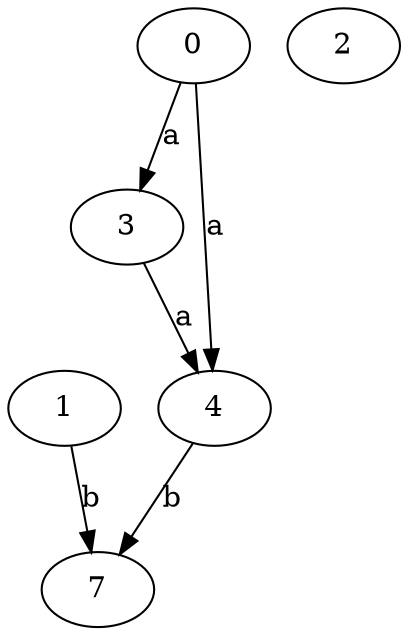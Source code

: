 strict digraph  {
3;
0;
1;
4;
2;
7;
3 -> 4  [label=a];
0 -> 3  [label=a];
0 -> 4  [label=a];
1 -> 7  [label=b];
4 -> 7  [label=b];
}
